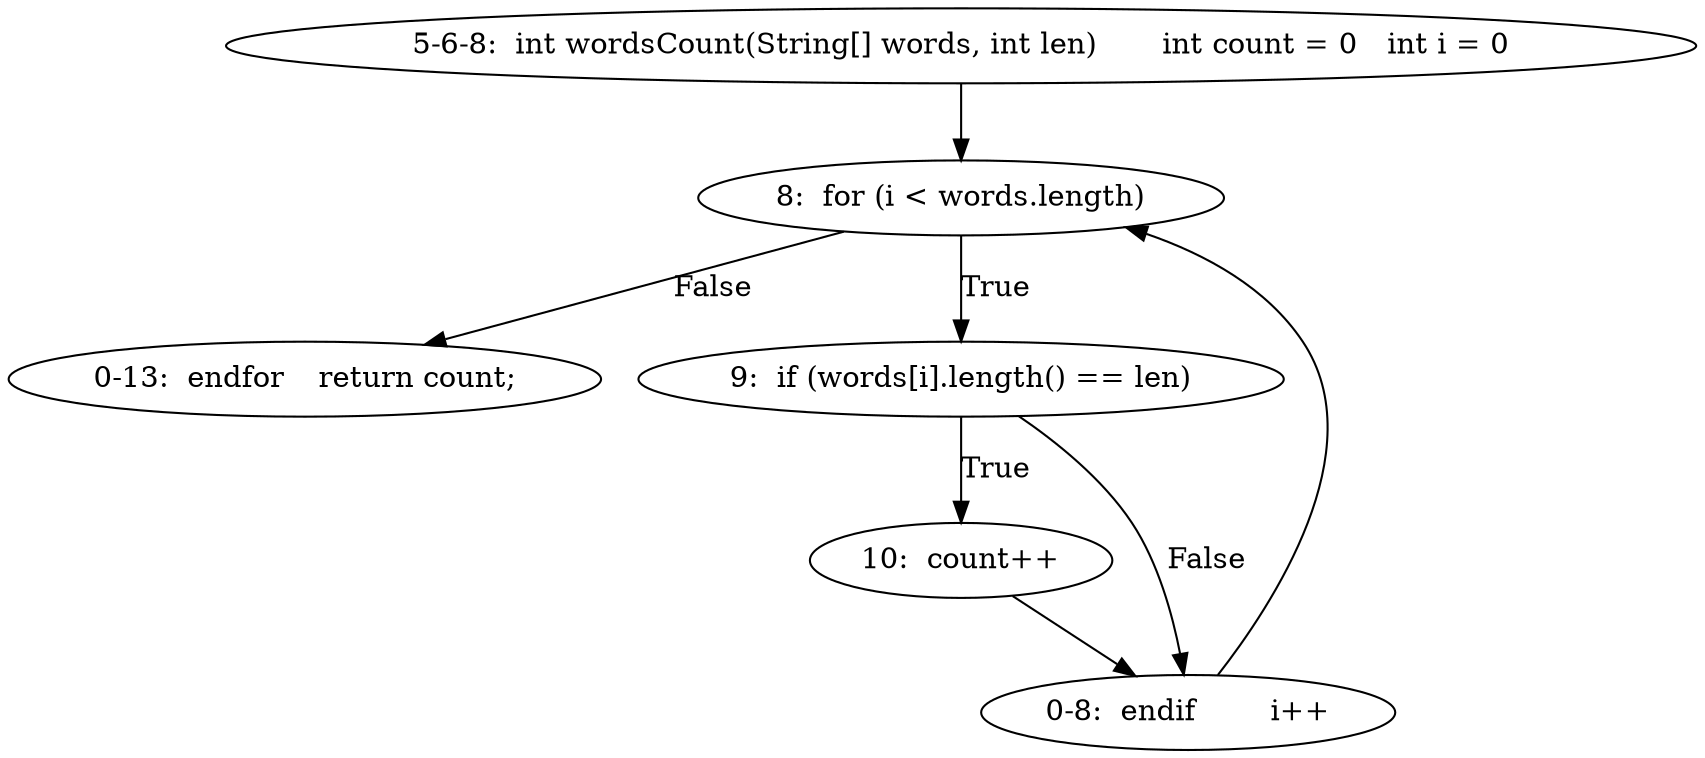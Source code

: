 digraph result_test { 
// graph-vertices
  a2  [label="5-6-8:  int wordsCount(String[] words, int len)	int count = 0	int i = 0"]; 
  3  [label="8:  for (i < words.length)"]; 
  a3  [label="0-13:  endfor	return count;"]; 
  6  [label="9:  if (words[i].length() == len)"]; 
  7  [label="10:  count++"]; 
  a4  [label="0-8:  endif	i++"]; 
// graph-edges
  a2 -> 3;
  3 -> a3  [label="False"]; 
  3 -> 6  [label="True"]; 
  6 -> 7  [label="True"]; 
  7 -> a4;
  6 -> a4  [label="False"]; 
  a4 -> 3;
}
